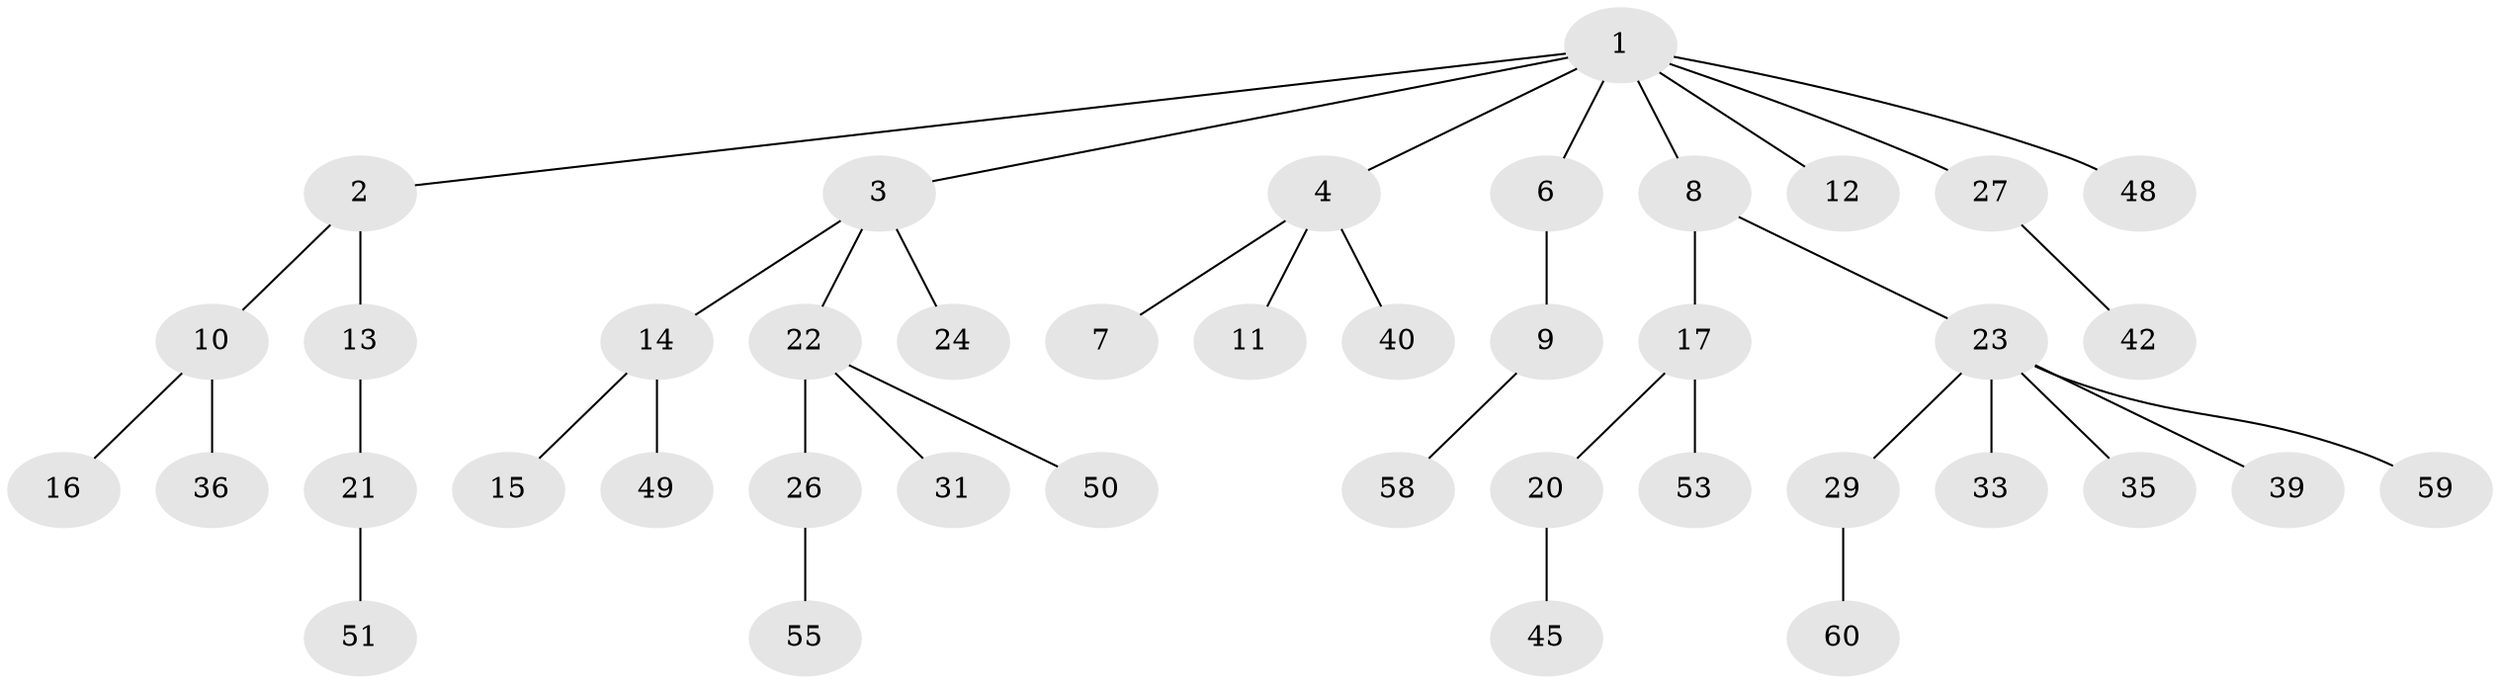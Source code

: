 // Generated by graph-tools (version 1.1) at 2025/24/03/03/25 07:24:06]
// undirected, 41 vertices, 40 edges
graph export_dot {
graph [start="1"]
  node [color=gray90,style=filled];
  1 [super="+30"];
  2 [super="+34"];
  3 [super="+5"];
  4 [super="+54"];
  6 [super="+47"];
  7 [super="+19"];
  8;
  9 [super="+28"];
  10 [super="+18"];
  11;
  12;
  13;
  14 [super="+37"];
  15;
  16;
  17 [super="+44"];
  20 [super="+32"];
  21 [super="+38"];
  22 [super="+52"];
  23 [super="+25"];
  24;
  26 [super="+43"];
  27 [super="+41"];
  29 [super="+46"];
  31 [super="+56"];
  33;
  35;
  36;
  39 [super="+57"];
  40;
  42;
  45;
  48;
  49;
  50;
  51;
  53;
  55;
  58;
  59;
  60;
  1 -- 2;
  1 -- 3;
  1 -- 4;
  1 -- 6;
  1 -- 8;
  1 -- 12;
  1 -- 27;
  1 -- 48;
  2 -- 10;
  2 -- 13;
  3 -- 14;
  3 -- 24;
  3 -- 22;
  4 -- 7;
  4 -- 11;
  4 -- 40;
  6 -- 9;
  8 -- 17;
  8 -- 23;
  9 -- 58;
  10 -- 16;
  10 -- 36;
  13 -- 21;
  14 -- 15;
  14 -- 49;
  17 -- 20;
  17 -- 53;
  20 -- 45;
  21 -- 51;
  22 -- 26;
  22 -- 31;
  22 -- 50;
  23 -- 59;
  23 -- 33;
  23 -- 35;
  23 -- 39;
  23 -- 29;
  26 -- 55;
  27 -- 42;
  29 -- 60;
}
